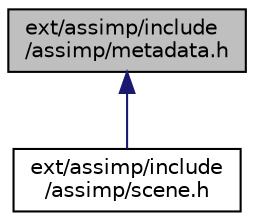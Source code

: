 digraph "ext/assimp/include/assimp/metadata.h"
{
  edge [fontname="Helvetica",fontsize="10",labelfontname="Helvetica",labelfontsize="10"];
  node [fontname="Helvetica",fontsize="10",shape=record];
  Node1 [label="ext/assimp/include\l/assimp/metadata.h",height=0.2,width=0.4,color="black", fillcolor="grey75", style="filled" fontcolor="black"];
  Node1 -> Node2 [dir="back",color="midnightblue",fontsize="10",style="solid"];
  Node2 [label="ext/assimp/include\l/assimp/scene.h",height=0.2,width=0.4,color="black", fillcolor="white", style="filled",URL="$scene_8h.html",tooltip="Defines the data structures in which the imported scene is returned. "];
}
